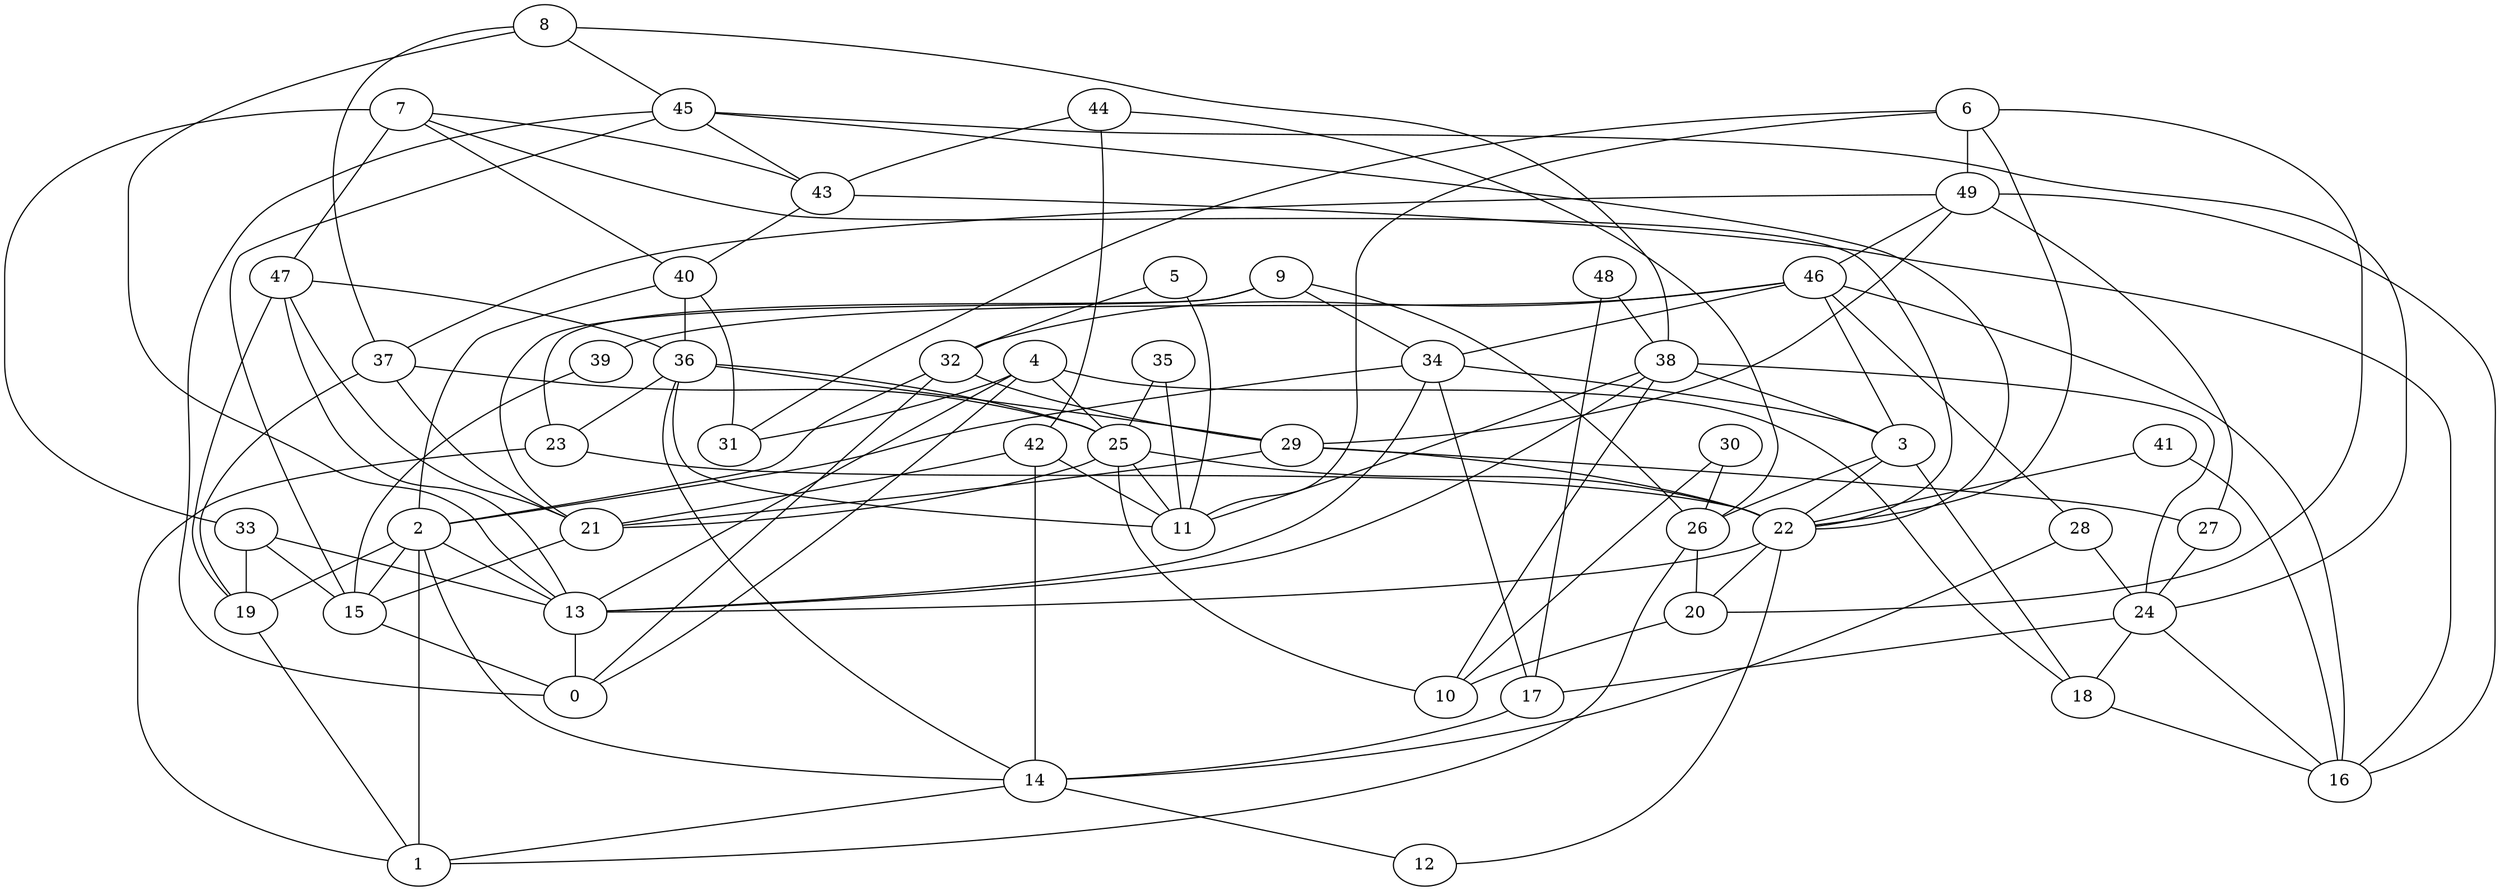 digraph GG_graph {

subgraph G_graph {
edge [color = black]
"8" -> "38" [dir = none]
"8" -> "45" [dir = none]
"5" -> "32" [dir = none]
"5" -> "11" [dir = none]
"39" -> "15" [dir = none]
"33" -> "13" [dir = none]
"33" -> "19" [dir = none]
"33" -> "15" [dir = none]
"38" -> "3" [dir = none]
"38" -> "13" [dir = none]
"38" -> "24" [dir = none]
"38" -> "11" [dir = none]
"38" -> "10" [dir = none]
"15" -> "0" [dir = none]
"13" -> "0" [dir = none]
"19" -> "1" [dir = none]
"36" -> "29" [dir = none]
"36" -> "23" [dir = none]
"36" -> "11" [dir = none]
"36" -> "25" [dir = none]
"36" -> "14" [dir = none]
"29" -> "27" [dir = none]
"29" -> "22" [dir = none]
"37" -> "21" [dir = none]
"34" -> "17" [dir = none]
"34" -> "2" [dir = none]
"34" -> "3" [dir = none]
"34" -> "13" [dir = none]
"14" -> "1" [dir = none]
"14" -> "12" [dir = none]
"20" -> "10" [dir = none]
"44" -> "42" [dir = none]
"44" -> "26" [dir = none]
"47" -> "19" [dir = none]
"47" -> "36" [dir = none]
"47" -> "21" [dir = none]
"30" -> "10" [dir = none]
"30" -> "26" [dir = none]
"45" -> "43" [dir = none]
"45" -> "0" [dir = none]
"45" -> "22" [dir = none]
"6" -> "49" [dir = none]
"6" -> "22" [dir = none]
"6" -> "11" [dir = none]
"6" -> "20" [dir = none]
"3" -> "22" [dir = none]
"3" -> "26" [dir = none]
"3" -> "18" [dir = none]
"21" -> "15" [dir = none]
"23" -> "1" [dir = none]
"46" -> "28" [dir = none]
"46" -> "16" [dir = none]
"46" -> "39" [dir = none]
"46" -> "34" [dir = none]
"46" -> "32" [dir = none]
"48" -> "38" [dir = none]
"48" -> "17" [dir = none]
"18" -> "16" [dir = none]
"9" -> "26" [dir = none]
"9" -> "23" [dir = none]
"22" -> "20" [dir = none]
"22" -> "13" [dir = none]
"22" -> "12" [dir = none]
"43" -> "16" [dir = none]
"4" -> "31" [dir = none]
"4" -> "0" [dir = none]
"4" -> "25" [dir = none]
"4" -> "18" [dir = none]
"40" -> "2" [dir = none]
"40" -> "36" [dir = none]
"40" -> "31" [dir = none]
"42" -> "11" [dir = none]
"42" -> "14" [dir = none]
"49" -> "29" [dir = none]
"49" -> "27" [dir = none]
"49" -> "37" [dir = none]
"2" -> "1" [dir = none]
"2" -> "14" [dir = none]
"25" -> "21" [dir = none]
"25" -> "22" [dir = none]
"25" -> "10" [dir = none]
"26" -> "20" [dir = none]
"26" -> "1" [dir = none]
"32" -> "0" [dir = none]
"32" -> "29" [dir = none]
"7" -> "33" [dir = none]
"7" -> "22" [dir = none]
"7" -> "40" [dir = none]
"7" -> "43" [dir = none]
"7" -> "47" [dir = none]
"35" -> "11" [dir = none]
"35" -> "25" [dir = none]
"27" -> "24" [dir = none]
"28" -> "24" [dir = none]
"41" -> "16" [dir = none]
"41" -> "22" [dir = none]
"24" -> "17" [dir = none]
"24" -> "16" [dir = none]
"37" -> "25" [dir = none]
"37" -> "19" [dir = none]
"49" -> "16" [dir = none]
"6" -> "31" [dir = none]
"2" -> "15" [dir = none]
"29" -> "21" [dir = none]
"8" -> "13" [dir = none]
"45" -> "15" [dir = none]
"45" -> "24" [dir = none]
"44" -> "43" [dir = none]
"46" -> "3" [dir = none]
"4" -> "13" [dir = none]
"2" -> "19" [dir = none]
"25" -> "11" [dir = none]
"24" -> "18" [dir = none]
"32" -> "2" [dir = none]
"47" -> "13" [dir = none]
"9" -> "21" [dir = none]
"23" -> "22" [dir = none]
"28" -> "14" [dir = none]
"49" -> "46" [dir = none]
"17" -> "14" [dir = none]
"9" -> "34" [dir = none]
"42" -> "21" [dir = none]
"43" -> "40" [dir = none]
"8" -> "37" [dir = none]
"2" -> "13" [dir = none]
}

}
